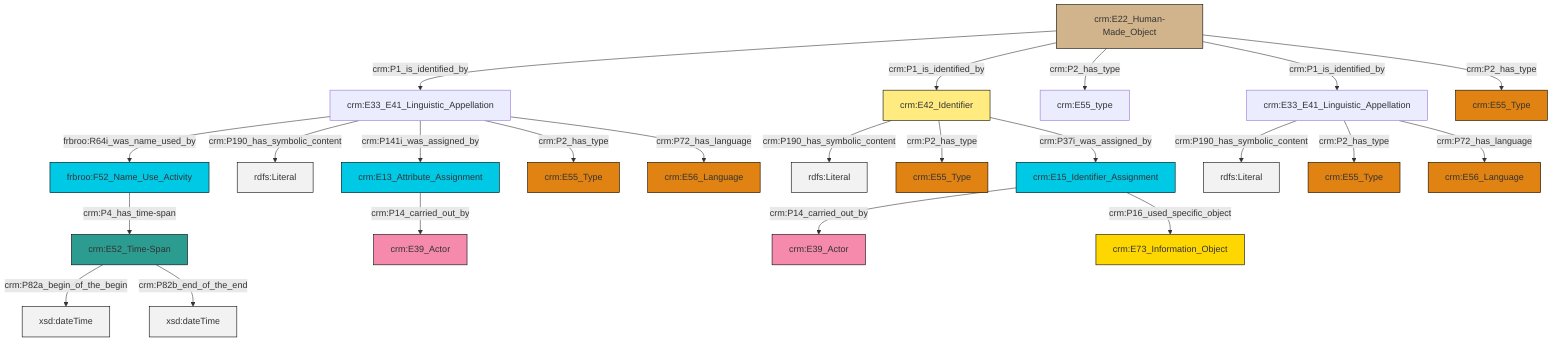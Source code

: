 graph TD
classDef Literal fill:#f2f2f2,stroke:#000000;
classDef CRM_Entity fill:#FFFFFF,stroke:#000000;
classDef Temporal_Entity fill:#00C9E6, stroke:#000000;
classDef Type fill:#E18312, stroke:#000000;
classDef Time-Span fill:#2C9C91, stroke:#000000;
classDef Appellation fill:#FFEB7F, stroke:#000000;
classDef Place fill:#008836, stroke:#000000;
classDef Persistent_Item fill:#B266B2, stroke:#000000;
classDef Conceptual_Object fill:#FFD700, stroke:#000000;
classDef Physical_Thing fill:#D2B48C, stroke:#000000;
classDef Actor fill:#f58aad, stroke:#000000;
classDef PC_Classes fill:#4ce600, stroke:#000000;
classDef Multi fill:#cccccc,stroke:#000000;

0["crm:E33_E41_Linguistic_Appellation"]:::Default -->|frbroo:R64i_was_name_used_by| 1["frbroo:F52_Name_Use_Activity"]:::Temporal_Entity
2["crm:E42_Identifier"]:::Appellation -->|crm:P190_has_symbolic_content| 3[rdfs:Literal]:::Literal
7["crm:E52_Time-Span"]:::Time-Span -->|crm:P82a_begin_of_the_begin| 8[xsd:dateTime]:::Literal
7["crm:E52_Time-Span"]:::Time-Span -->|crm:P82b_end_of_the_end| 9[xsd:dateTime]:::Literal
13["crm:E15_Identifier_Assignment"]:::Temporal_Entity -->|crm:P14_carried_out_by| 14["crm:E39_Actor"]:::Actor
2["crm:E42_Identifier"]:::Appellation -->|crm:P2_has_type| 15["crm:E55_Type"]:::Type
16["crm:E22_Human-Made_Object"]:::Physical_Thing -->|crm:P1_is_identified_by| 0["crm:E33_E41_Linguistic_Appellation"]:::Default
0["crm:E33_E41_Linguistic_Appellation"]:::Default -->|crm:P190_has_symbolic_content| 17[rdfs:Literal]:::Literal
2["crm:E42_Identifier"]:::Appellation -->|crm:P37i_was_assigned_by| 13["crm:E15_Identifier_Assignment"]:::Temporal_Entity
0["crm:E33_E41_Linguistic_Appellation"]:::Default -->|crm:P141i_was_assigned_by| 20["crm:E13_Attribute_Assignment"]:::Temporal_Entity
16["crm:E22_Human-Made_Object"]:::Physical_Thing -->|crm:P1_is_identified_by| 2["crm:E42_Identifier"]:::Appellation
0["crm:E33_E41_Linguistic_Appellation"]:::Default -->|crm:P2_has_type| 21["crm:E55_Type"]:::Type
20["crm:E13_Attribute_Assignment"]:::Temporal_Entity -->|crm:P14_carried_out_by| 30["crm:E39_Actor"]:::Actor
18["crm:E33_E41_Linguistic_Appellation"]:::Default -->|crm:P190_has_symbolic_content| 31[rdfs:Literal]:::Literal
16["crm:E22_Human-Made_Object"]:::Physical_Thing -->|crm:P2_has_type| 23["crm:E55_type"]:::Default
13["crm:E15_Identifier_Assignment"]:::Temporal_Entity -->|crm:P16_used_specific_object| 33["crm:E73_Information_Object"]:::Conceptual_Object
16["crm:E22_Human-Made_Object"]:::Physical_Thing -->|crm:P1_is_identified_by| 18["crm:E33_E41_Linguistic_Appellation"]:::Default
0["crm:E33_E41_Linguistic_Appellation"]:::Default -->|crm:P72_has_language| 25["crm:E56_Language"]:::Type
1["frbroo:F52_Name_Use_Activity"]:::Temporal_Entity -->|crm:P4_has_time-span| 7["crm:E52_Time-Span"]:::Time-Span
16["crm:E22_Human-Made_Object"]:::Physical_Thing -->|crm:P2_has_type| 35["crm:E55_Type"]:::Type
18["crm:E33_E41_Linguistic_Appellation"]:::Default -->|crm:P2_has_type| 11["crm:E55_Type"]:::Type
18["crm:E33_E41_Linguistic_Appellation"]:::Default -->|crm:P72_has_language| 5["crm:E56_Language"]:::Type